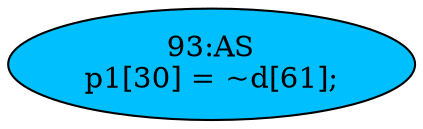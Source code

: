 strict digraph "" {
	node [label="\N"];
	"93:AS"	 [ast="<pyverilog.vparser.ast.Assign object at 0x7fee2312a410>",
		def_var="['p1']",
		fillcolor=deepskyblue,
		label="93:AS
p1[30] = ~d[61];",
		statements="[]",
		style=filled,
		typ=Assign,
		use_var="['d']"];
}
